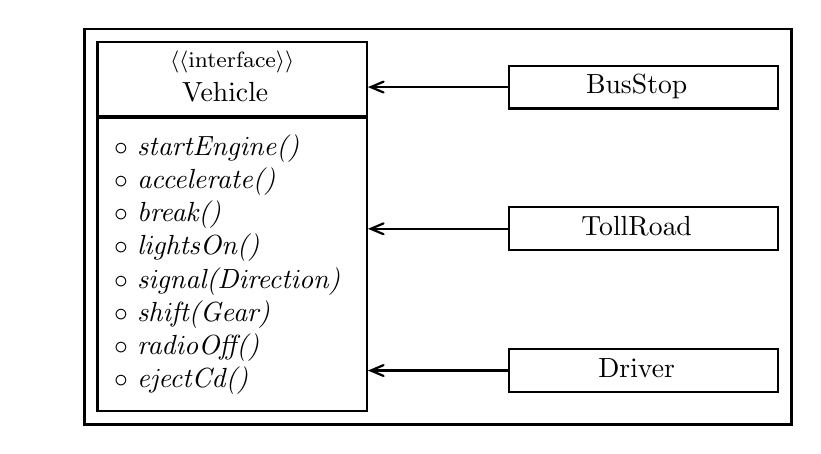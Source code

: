 \usetikzlibrary{backgrounds,positioning}
\usetikzlibrary{decorations.pathreplacing}
\usetikzlibrary{shapes}
\usetikzlibrary{shapes.multipart}
\usetikzlibrary{arrows}
\usetikzlibrary{decorations.markings}

%\resizebox {\columnwidth} {!} {    % (2) scale to exact column width
\begin{tikzpicture}[
      background rectangle/.style={fill=white,draw=black,line width=1pt}, show background rectangle,
]

\tikzstyle{fancytitle} =[fill=black!0, draw, very thick, text=black!100, rectangle, inner xsep=6pt,yshift=7.2pt,right=0pt,, minimum width=3cm]
\tikzstyle{modul} =[text=black!100, rectangle, inner sep=6pt, minimum width=3cm]
\tikzstyle{cpp} =[fill=black!0, draw=black!100, thick]

  \node at (0,0) (autoAttr) [modul,cpp] {%
	\begin{minipage}{3.0cm}
      $\circ$ \textit{startEngine()} \\
      $\circ$ \textit{accelerate()} \\
      $\circ$ \textit{break()} \\
      $\circ$ \textit{lightsOn()} \\
      $\circ$ \textit{signal(Direction)} \\
      $\circ$ \textit{shift(Gear)} \\
      $\circ$ \textit{radioOff()} \\
      $\circ$ \textit{ejectCd()}
    \end{minipage}%
  };
  \node[fancytitle,cpp] at ([yshift=1.5ex]autoAttr.north west) (auto) {
	\begin{minipage}{3.0cm}
      \center
      {\footnotesize $\langle\langle$interface$\rangle\rangle$ } \\
      Vehicle\phantom{g}
    \end{minipage}%
  };



  \node[fancytitle,cpp] at (3.5cm,2.0cm) (obj1) {
	\begin{minipage}{3.0cm}
      \center
      BusStop\phantom{g}
    \end{minipage}%
  };

  \node[fancytitle,cpp] at (3.5cm,0.2cm) (obj2) {
	\begin{minipage}{3.0cm}
      \center
      TollRoad\phantom{g}
    \end{minipage}%
  };

  \node[fancytitle,cpp] at (3.5cm,-1.6cm) (obj3) {
	\begin{minipage}{3.0cm}
      \center
      Driver\phantom{g}
    \end{minipage}%
  };


%\tikzstyle{impl} =[thick,-diamond];
%\tikzstyle{comp} =[dashed,thick,-open triangle 45];
\tikzstyle{impl} =[thick,-angle 45];
\tikzstyle{comp} =[thick,-angle 45]

\path[draw] (obj1.west) --  (auto.east |- obj1) [impl] ;
\path[draw] (obj2.west) --  (auto.east |- obj2) [impl] ;
\path[draw] (obj3.west) --  (auto.east |- obj3) [impl] ;


\end{tikzpicture}
%} % resizebox
